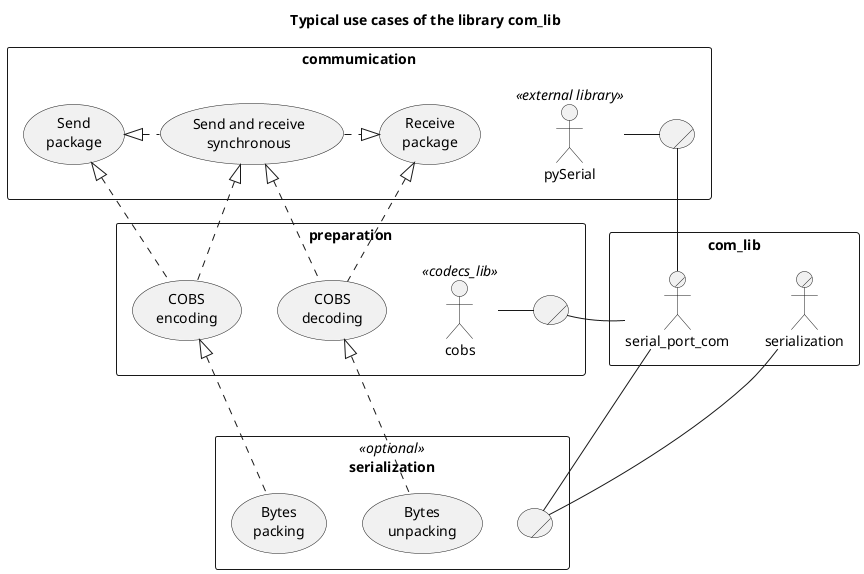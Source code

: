 @startuml use_cases

title Typical use cases of the library com_lib

rectangle commumication {
    (Send\npackage) as (Send)
    (Send and receive\nsynchronous) as (Synch)
    (Receive\npackage) as (Receive)

    (Send) <|.right. (Synch)
    (Synch) .right.|> (Receive)
    
    ( )/ as (Comm)
    
    :pySerial: <<external library>>
    
    pySerial -right- (Comm)
}

rectangle preparation {
    (COBS\nencoding) as (Enc)
    (COBS\ndecoding) as (Dec)
    
    (Send) <|.down. (Enc)
    (Synch) <|.down. (Enc)
    (Synch) <|.down. (Dec)
    (Receive) <|.down. (Dec)
    
    ( )/ as (Prep)
    
    actor cobs <<codecs_lib>>
    
    cobs -right- (Prep)
}

rectangle serialization <<optional>>{
    (Bytes\npacking) as (Pack)
    (Bytes\nunpacking) as (Unpack)
    
    (Enc) <|.down.. (Pack)
    (Dec) <|.down.. (Unpack)
    
    ( )/ as (Ser)
}

rectangle com_lib {
    :serial_port_com:/ as SPC

    (Comm) -down- SPC
    (Prep) -right- SPC
    (Ser) -up-- SPC

    :serialization:/ as SerMod
    
    (Ser) -up-- SerMod
}

@enduml